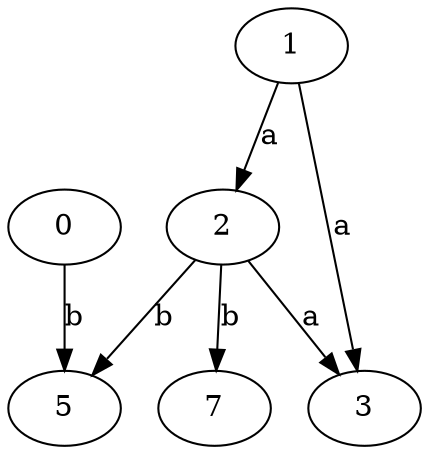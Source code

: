 strict digraph  {
2;
0;
3;
1;
5;
7;
2 -> 3  [label=a];
2 -> 5  [label=b];
2 -> 7  [label=b];
0 -> 5  [label=b];
1 -> 2  [label=a];
1 -> 3  [label=a];
}
